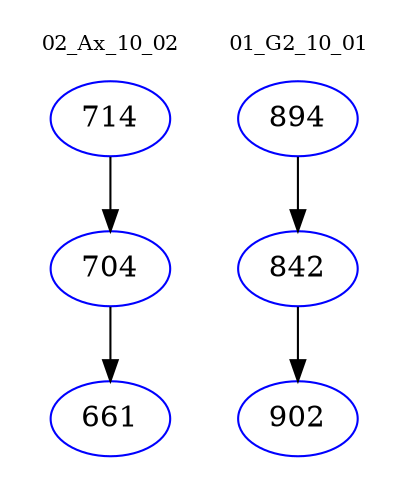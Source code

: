 digraph{
subgraph cluster_0 {
color = white
label = "02_Ax_10_02";
fontsize=10;
T0_714 [label="714", color="blue"]
T0_714 -> T0_704 [color="black"]
T0_704 [label="704", color="blue"]
T0_704 -> T0_661 [color="black"]
T0_661 [label="661", color="blue"]
}
subgraph cluster_1 {
color = white
label = "01_G2_10_01";
fontsize=10;
T1_894 [label="894", color="blue"]
T1_894 -> T1_842 [color="black"]
T1_842 [label="842", color="blue"]
T1_842 -> T1_902 [color="black"]
T1_902 [label="902", color="blue"]
}
}
